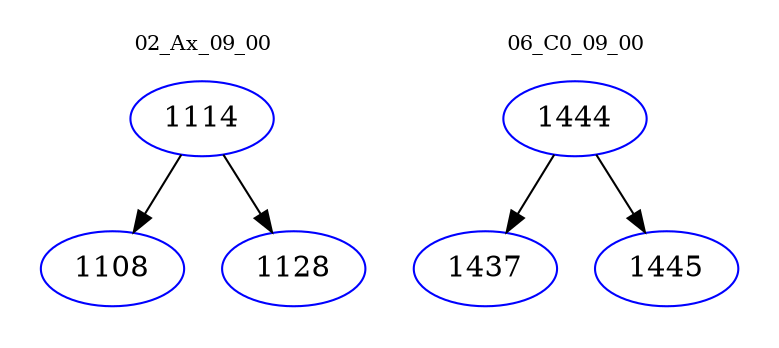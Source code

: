 digraph{
subgraph cluster_0 {
color = white
label = "02_Ax_09_00";
fontsize=10;
T0_1114 [label="1114", color="blue"]
T0_1114 -> T0_1108 [color="black"]
T0_1108 [label="1108", color="blue"]
T0_1114 -> T0_1128 [color="black"]
T0_1128 [label="1128", color="blue"]
}
subgraph cluster_1 {
color = white
label = "06_C0_09_00";
fontsize=10;
T1_1444 [label="1444", color="blue"]
T1_1444 -> T1_1437 [color="black"]
T1_1437 [label="1437", color="blue"]
T1_1444 -> T1_1445 [color="black"]
T1_1445 [label="1445", color="blue"]
}
}
